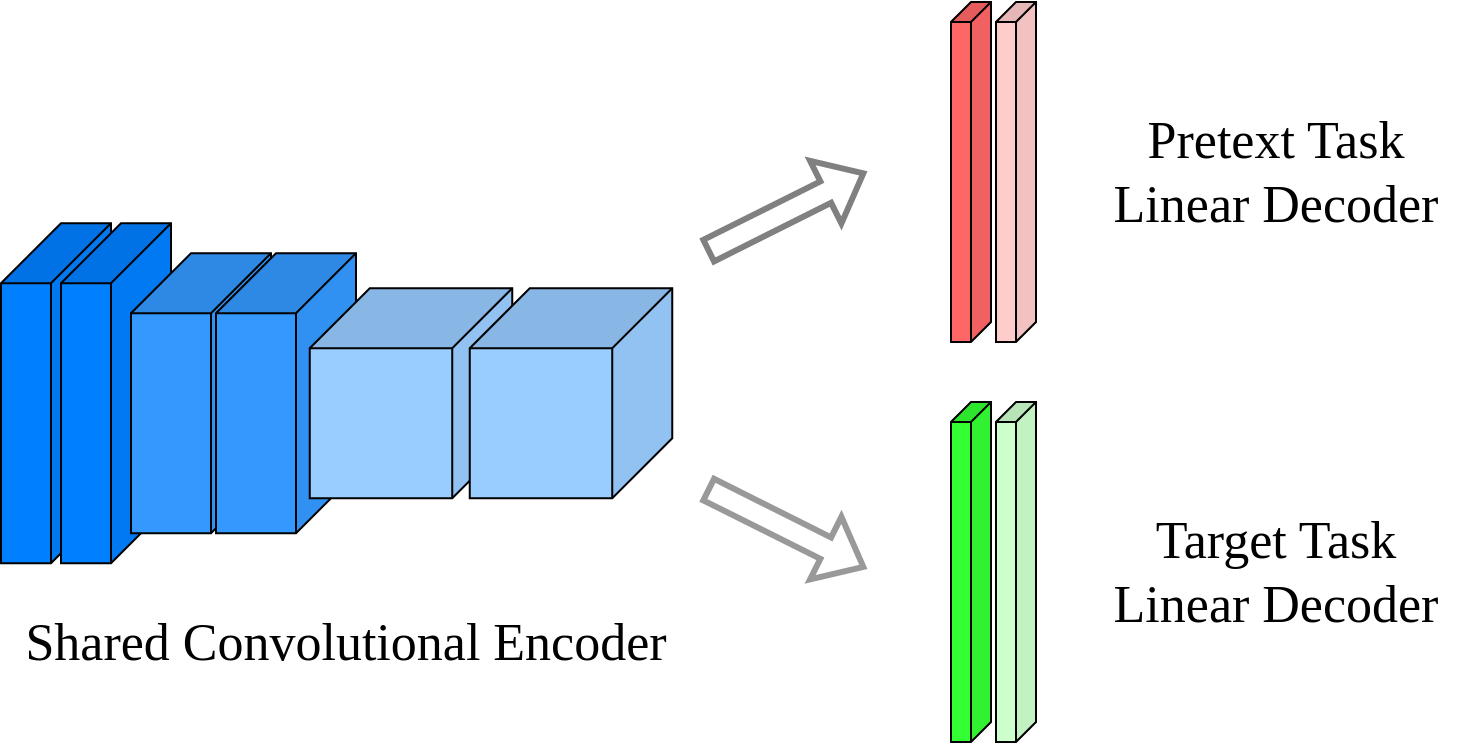<mxfile version="21.3.7" type="device">
  <diagram name="Page-1" id="2rz2unj2kMR6K76uPGDG">
    <mxGraphModel dx="1114" dy="600" grid="1" gridSize="10" guides="1" tooltips="1" connect="1" arrows="1" fold="1" page="1" pageScale="1" pageWidth="850" pageHeight="1100" math="0" shadow="0">
      <root>
        <mxCell id="0" />
        <mxCell id="1" parent="0" />
        <mxCell id="BK5NS6DAnYncNPIuccfO-1" value="" style="shape=cube;whiteSpace=wrap;html=1;boundedLbl=1;backgroundOutline=1;darkOpacity=0.05;darkOpacity2=0.1;size=30;rotation=90;fillColor=#007FFF;strokeColor=default;fontColor=#000000;" vertex="1" parent="1">
          <mxGeometry x="30" y="343.12" width="170" height="55" as="geometry" />
        </mxCell>
        <mxCell id="BK5NS6DAnYncNPIuccfO-2" value="" style="shape=cube;whiteSpace=wrap;html=1;boundedLbl=1;backgroundOutline=1;darkOpacity=0.05;darkOpacity2=0.1;size=30;rotation=90;fillColor=#007FFF;" vertex="1" parent="1">
          <mxGeometry x="60" y="343.12" width="170" height="55" as="geometry" />
        </mxCell>
        <mxCell id="BK5NS6DAnYncNPIuccfO-3" value="" style="shape=cube;whiteSpace=wrap;html=1;boundedLbl=1;backgroundOutline=1;darkOpacity=0.05;darkOpacity2=0.1;size=30;rotation=90;fillColor=#3399FF;" vertex="1" parent="1">
          <mxGeometry x="117.5" y="335.62" width="140" height="70" as="geometry" />
        </mxCell>
        <mxCell id="BK5NS6DAnYncNPIuccfO-4" value="" style="shape=cube;whiteSpace=wrap;html=1;boundedLbl=1;backgroundOutline=1;darkOpacity=0.05;darkOpacity2=0.1;size=30;rotation=90;fillColor=#3399FF;" vertex="1" parent="1">
          <mxGeometry x="160" y="335.62" width="140" height="70" as="geometry" />
        </mxCell>
        <mxCell id="BK5NS6DAnYncNPIuccfO-5" value="" style="shape=cube;whiteSpace=wrap;html=1;boundedLbl=1;backgroundOutline=1;darkOpacity=0.05;darkOpacity2=0.1;size=30;rotation=90;fillColor=#99CCFF;" vertex="1" parent="1">
          <mxGeometry x="240" y="320" width="105" height="101.25" as="geometry" />
        </mxCell>
        <mxCell id="BK5NS6DAnYncNPIuccfO-7" value="" style="shape=cube;whiteSpace=wrap;html=1;boundedLbl=1;backgroundOutline=1;darkOpacity=0.05;darkOpacity2=0.1;size=30;rotation=90;fillColor=#99CCFF;" vertex="1" parent="1">
          <mxGeometry x="320" y="320" width="105" height="101.25" as="geometry" />
        </mxCell>
        <mxCell id="BK5NS6DAnYncNPIuccfO-12" value="" style="shape=cube;whiteSpace=wrap;html=1;boundedLbl=1;backgroundOutline=1;darkOpacity=0.05;darkOpacity2=0.1;size=10;rotation=90;fillColor=#FF6666;strokeColor=default;" vertex="1" parent="1">
          <mxGeometry x="487.5" y="250" width="170" height="20" as="geometry" />
        </mxCell>
        <mxCell id="BK5NS6DAnYncNPIuccfO-13" value="" style="shape=cube;whiteSpace=wrap;html=1;boundedLbl=1;backgroundOutline=1;darkOpacity=0.05;darkOpacity2=0.1;size=10;rotation=90;fillColor=#FFCCCC;" vertex="1" parent="1">
          <mxGeometry x="510" y="250" width="170" height="20" as="geometry" />
        </mxCell>
        <mxCell id="BK5NS6DAnYncNPIuccfO-14" value="" style="shape=cube;whiteSpace=wrap;html=1;boundedLbl=1;backgroundOutline=1;darkOpacity=0.05;darkOpacity2=0.1;size=10;rotation=90;fillColor=#33FF33;" vertex="1" parent="1">
          <mxGeometry x="487.5" y="450" width="170" height="20" as="geometry" />
        </mxCell>
        <mxCell id="BK5NS6DAnYncNPIuccfO-15" value="" style="shape=cube;whiteSpace=wrap;html=1;boundedLbl=1;backgroundOutline=1;darkOpacity=0.05;darkOpacity2=0.1;size=10;rotation=90;fillColor=#CCFFCC;" vertex="1" parent="1">
          <mxGeometry x="510" y="450" width="170" height="20" as="geometry" />
        </mxCell>
        <mxCell id="BK5NS6DAnYncNPIuccfO-17" value="" style="shape=flexArrow;endArrow=classic;html=1;rounded=0;strokeWidth=3;strokeColor=#808080;" edge="1" parent="1">
          <mxGeometry width="50" height="50" relative="1" as="geometry">
            <mxPoint x="440" y="300" as="sourcePoint" />
            <mxPoint x="520" y="260" as="targetPoint" />
          </mxGeometry>
        </mxCell>
        <mxCell id="BK5NS6DAnYncNPIuccfO-19" value="" style="shape=flexArrow;endArrow=classic;html=1;rounded=0;strokeWidth=3;fillColor=none;strokeColor=#999999;" edge="1" parent="1">
          <mxGeometry width="50" height="50" relative="1" as="geometry">
            <mxPoint x="440" y="418.12" as="sourcePoint" />
            <mxPoint x="520" y="458.12" as="targetPoint" />
          </mxGeometry>
        </mxCell>
        <mxCell id="BK5NS6DAnYncNPIuccfO-21" value="&lt;font face=&quot;Times New Roman&quot; style=&quot;font-size: 26px;&quot;&gt;Shared Convolutional Encoder&lt;/font&gt;" style="text;html=1;strokeColor=none;fillColor=none;align=center;verticalAlign=middle;whiteSpace=wrap;rounded=0;strokeWidth=4;" vertex="1" parent="1">
          <mxGeometry x="95" y="480" width="330" height="30" as="geometry" />
        </mxCell>
        <mxCell id="BK5NS6DAnYncNPIuccfO-22" value="&lt;font face=&quot;Times New Roman&quot; style=&quot;font-size: 26px;&quot;&gt;Pretext Task&lt;br&gt;Linear Decoder&lt;br&gt;&lt;/font&gt;" style="text;html=1;strokeColor=none;fillColor=none;align=center;verticalAlign=middle;whiteSpace=wrap;rounded=0;strokeWidth=4;" vertex="1" parent="1">
          <mxGeometry x="630" y="225" width="190" height="70" as="geometry" />
        </mxCell>
        <mxCell id="BK5NS6DAnYncNPIuccfO-23" value="&lt;font face=&quot;Times New Roman&quot; style=&quot;font-size: 26px;&quot;&gt;Target Task&lt;br&gt;Linear Decoder&lt;br&gt;&lt;/font&gt;" style="text;html=1;strokeColor=none;fillColor=none;align=center;verticalAlign=middle;whiteSpace=wrap;rounded=0;strokeWidth=4;" vertex="1" parent="1">
          <mxGeometry x="630" y="425" width="190" height="70" as="geometry" />
        </mxCell>
      </root>
    </mxGraphModel>
  </diagram>
</mxfile>
